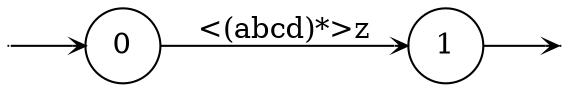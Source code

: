 digraph
{
  vcsn_context = "[z]? → RatE[[abcd]? → ℚ]"
  rankdir = LR
  edge [arrowhead = vee, arrowsize = .6]
  {
    node [shape = point, width = 0]
    I0
    F1
  }
  {
    node [shape = circle, style = rounded, width = 0.5]
    0
    1
  }
  I0 -> 0
  0 -> 1 [label = "<(abcd)*>z"]
  1 -> F1
}
